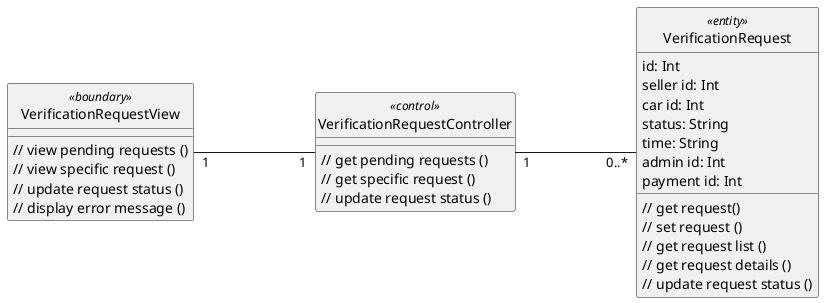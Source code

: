 @startuml 
left to right direction
skinparam classAttributeIconSize 0
skinparam linetype ortho
hide circle
class VerificationRequestView <<boundary>> {
    // view pending requests ()
    // view specific request ()
    // update request status ()
    // display error message ()

    }

class VerificationRequestController <<control>> {
    // get pending requests ()
    // get specific request ()
    // update request status ()

    }

class VerificationRequest <<entity>> {
    id: Int
    seller id: Int
    car id: Int
    status: String
    time: String
    admin id: Int
    payment id: Int
    // get request()
    // set request ()
    // get request list ()
    // get request details ()
    // update request status ()
    }


VerificationRequestView "1" --- "1" VerificationRequestController

VerificationRequestController "1" --- "0..*" VerificationRequest


@enduml